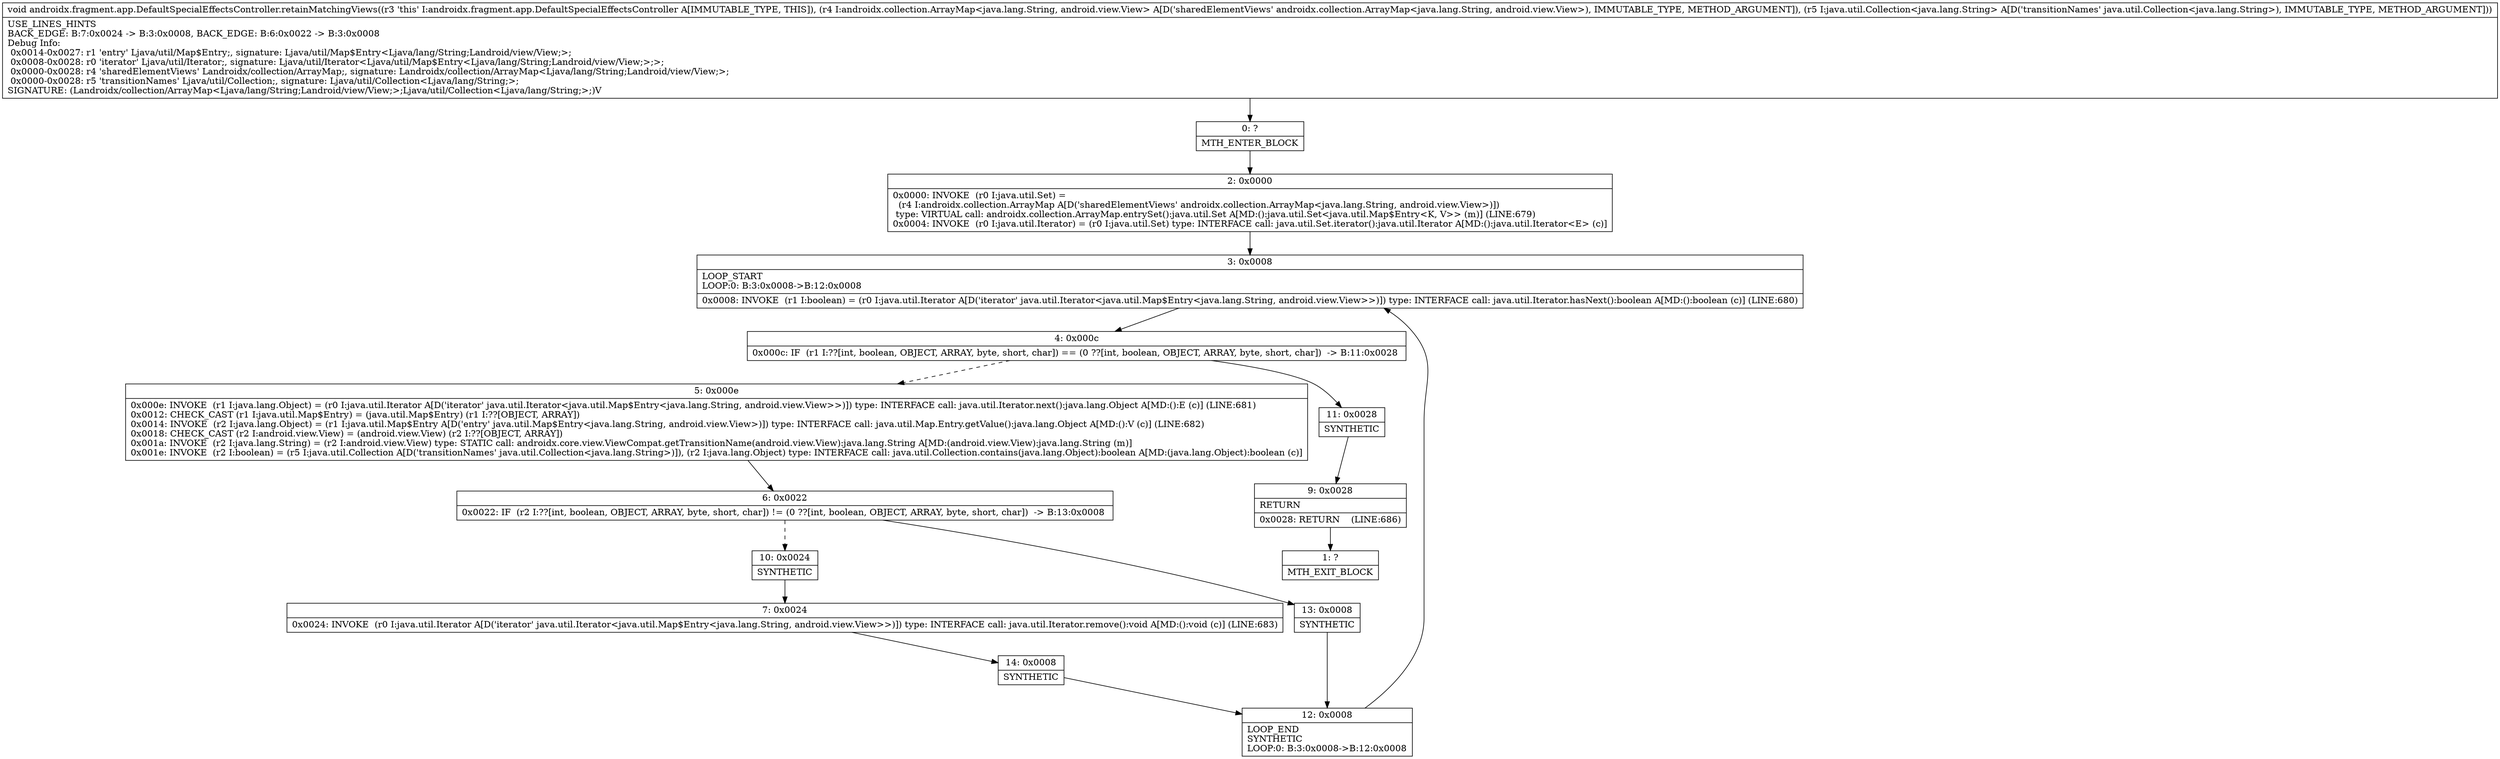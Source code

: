 digraph "CFG forandroidx.fragment.app.DefaultSpecialEffectsController.retainMatchingViews(Landroidx\/collection\/ArrayMap;Ljava\/util\/Collection;)V" {
Node_0 [shape=record,label="{0\:\ ?|MTH_ENTER_BLOCK\l}"];
Node_2 [shape=record,label="{2\:\ 0x0000|0x0000: INVOKE  (r0 I:java.util.Set) = \l  (r4 I:androidx.collection.ArrayMap A[D('sharedElementViews' androidx.collection.ArrayMap\<java.lang.String, android.view.View\>)])\l type: VIRTUAL call: androidx.collection.ArrayMap.entrySet():java.util.Set A[MD:():java.util.Set\<java.util.Map$Entry\<K, V\>\> (m)] (LINE:679)\l0x0004: INVOKE  (r0 I:java.util.Iterator) = (r0 I:java.util.Set) type: INTERFACE call: java.util.Set.iterator():java.util.Iterator A[MD:():java.util.Iterator\<E\> (c)]\l}"];
Node_3 [shape=record,label="{3\:\ 0x0008|LOOP_START\lLOOP:0: B:3:0x0008\-\>B:12:0x0008\l|0x0008: INVOKE  (r1 I:boolean) = (r0 I:java.util.Iterator A[D('iterator' java.util.Iterator\<java.util.Map$Entry\<java.lang.String, android.view.View\>\>)]) type: INTERFACE call: java.util.Iterator.hasNext():boolean A[MD:():boolean (c)] (LINE:680)\l}"];
Node_4 [shape=record,label="{4\:\ 0x000c|0x000c: IF  (r1 I:??[int, boolean, OBJECT, ARRAY, byte, short, char]) == (0 ??[int, boolean, OBJECT, ARRAY, byte, short, char])  \-\> B:11:0x0028 \l}"];
Node_5 [shape=record,label="{5\:\ 0x000e|0x000e: INVOKE  (r1 I:java.lang.Object) = (r0 I:java.util.Iterator A[D('iterator' java.util.Iterator\<java.util.Map$Entry\<java.lang.String, android.view.View\>\>)]) type: INTERFACE call: java.util.Iterator.next():java.lang.Object A[MD:():E (c)] (LINE:681)\l0x0012: CHECK_CAST (r1 I:java.util.Map$Entry) = (java.util.Map$Entry) (r1 I:??[OBJECT, ARRAY]) \l0x0014: INVOKE  (r2 I:java.lang.Object) = (r1 I:java.util.Map$Entry A[D('entry' java.util.Map$Entry\<java.lang.String, android.view.View\>)]) type: INTERFACE call: java.util.Map.Entry.getValue():java.lang.Object A[MD:():V (c)] (LINE:682)\l0x0018: CHECK_CAST (r2 I:android.view.View) = (android.view.View) (r2 I:??[OBJECT, ARRAY]) \l0x001a: INVOKE  (r2 I:java.lang.String) = (r2 I:android.view.View) type: STATIC call: androidx.core.view.ViewCompat.getTransitionName(android.view.View):java.lang.String A[MD:(android.view.View):java.lang.String (m)]\l0x001e: INVOKE  (r2 I:boolean) = (r5 I:java.util.Collection A[D('transitionNames' java.util.Collection\<java.lang.String\>)]), (r2 I:java.lang.Object) type: INTERFACE call: java.util.Collection.contains(java.lang.Object):boolean A[MD:(java.lang.Object):boolean (c)]\l}"];
Node_6 [shape=record,label="{6\:\ 0x0022|0x0022: IF  (r2 I:??[int, boolean, OBJECT, ARRAY, byte, short, char]) != (0 ??[int, boolean, OBJECT, ARRAY, byte, short, char])  \-\> B:13:0x0008 \l}"];
Node_10 [shape=record,label="{10\:\ 0x0024|SYNTHETIC\l}"];
Node_7 [shape=record,label="{7\:\ 0x0024|0x0024: INVOKE  (r0 I:java.util.Iterator A[D('iterator' java.util.Iterator\<java.util.Map$Entry\<java.lang.String, android.view.View\>\>)]) type: INTERFACE call: java.util.Iterator.remove():void A[MD:():void (c)] (LINE:683)\l}"];
Node_14 [shape=record,label="{14\:\ 0x0008|SYNTHETIC\l}"];
Node_12 [shape=record,label="{12\:\ 0x0008|LOOP_END\lSYNTHETIC\lLOOP:0: B:3:0x0008\-\>B:12:0x0008\l}"];
Node_13 [shape=record,label="{13\:\ 0x0008|SYNTHETIC\l}"];
Node_11 [shape=record,label="{11\:\ 0x0028|SYNTHETIC\l}"];
Node_9 [shape=record,label="{9\:\ 0x0028|RETURN\l|0x0028: RETURN    (LINE:686)\l}"];
Node_1 [shape=record,label="{1\:\ ?|MTH_EXIT_BLOCK\l}"];
MethodNode[shape=record,label="{void androidx.fragment.app.DefaultSpecialEffectsController.retainMatchingViews((r3 'this' I:androidx.fragment.app.DefaultSpecialEffectsController A[IMMUTABLE_TYPE, THIS]), (r4 I:androidx.collection.ArrayMap\<java.lang.String, android.view.View\> A[D('sharedElementViews' androidx.collection.ArrayMap\<java.lang.String, android.view.View\>), IMMUTABLE_TYPE, METHOD_ARGUMENT]), (r5 I:java.util.Collection\<java.lang.String\> A[D('transitionNames' java.util.Collection\<java.lang.String\>), IMMUTABLE_TYPE, METHOD_ARGUMENT]))  | USE_LINES_HINTS\lBACK_EDGE: B:7:0x0024 \-\> B:3:0x0008, BACK_EDGE: B:6:0x0022 \-\> B:3:0x0008\lDebug Info:\l  0x0014\-0x0027: r1 'entry' Ljava\/util\/Map$Entry;, signature: Ljava\/util\/Map$Entry\<Ljava\/lang\/String;Landroid\/view\/View;\>;\l  0x0008\-0x0028: r0 'iterator' Ljava\/util\/Iterator;, signature: Ljava\/util\/Iterator\<Ljava\/util\/Map$Entry\<Ljava\/lang\/String;Landroid\/view\/View;\>;\>;\l  0x0000\-0x0028: r4 'sharedElementViews' Landroidx\/collection\/ArrayMap;, signature: Landroidx\/collection\/ArrayMap\<Ljava\/lang\/String;Landroid\/view\/View;\>;\l  0x0000\-0x0028: r5 'transitionNames' Ljava\/util\/Collection;, signature: Ljava\/util\/Collection\<Ljava\/lang\/String;\>;\lSIGNATURE: (Landroidx\/collection\/ArrayMap\<Ljava\/lang\/String;Landroid\/view\/View;\>;Ljava\/util\/Collection\<Ljava\/lang\/String;\>;)V\l}"];
MethodNode -> Node_0;Node_0 -> Node_2;
Node_2 -> Node_3;
Node_3 -> Node_4;
Node_4 -> Node_5[style=dashed];
Node_4 -> Node_11;
Node_5 -> Node_6;
Node_6 -> Node_10[style=dashed];
Node_6 -> Node_13;
Node_10 -> Node_7;
Node_7 -> Node_14;
Node_14 -> Node_12;
Node_12 -> Node_3;
Node_13 -> Node_12;
Node_11 -> Node_9;
Node_9 -> Node_1;
}

